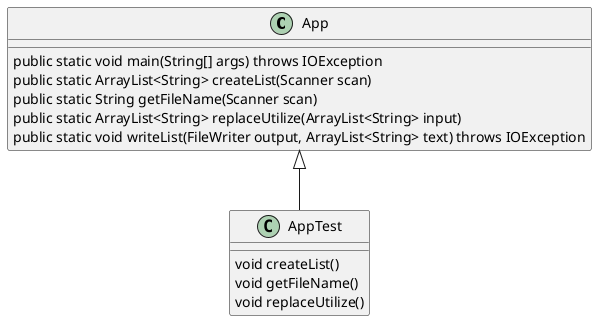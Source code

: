 @startuml
App <|-- AppTest

App : public static void main(String[] args) throws IOException
App : public static ArrayList<String> createList(Scanner scan)
App : public static String getFileName(Scanner scan)
App : public static ArrayList<String> replaceUtilize(ArrayList<String> input)
App : public static void writeList(FileWriter output, ArrayList<String> text) throws IOException
AppTest : void createList()
AppTest : void getFileName()
AppTest : void replaceUtilize()
@enduml